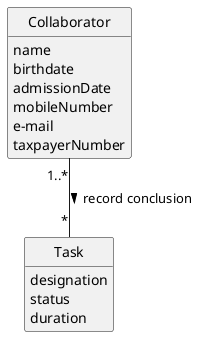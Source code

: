@startuml
skinparam monochrome true
skinparam packageStyle rectangle
skinparam shadowing false

'left to right direction

skinparam classAttributeIconSize 0

hide circle
hide methods


class Collaborator {
    name
    birthdate
    admissionDate
    mobileNumber
    e-mail
    taxpayerNumber
}


class Task {
    designation
    status
    duration
}

Collaborator "1..*" -- "*" Task : record conclusion >

@enduml
